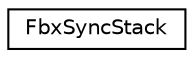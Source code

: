 digraph "クラス階層図"
{
  edge [fontname="Helvetica",fontsize="10",labelfontname="Helvetica",labelfontsize="10"];
  node [fontname="Helvetica",fontsize="10",shape=record];
  rankdir="LR";
  Node0 [label="FbxSyncStack",height=0.2,width=0.4,color="black", fillcolor="white", style="filled",URL="$class_fbx_sync_stack.html"];
}
